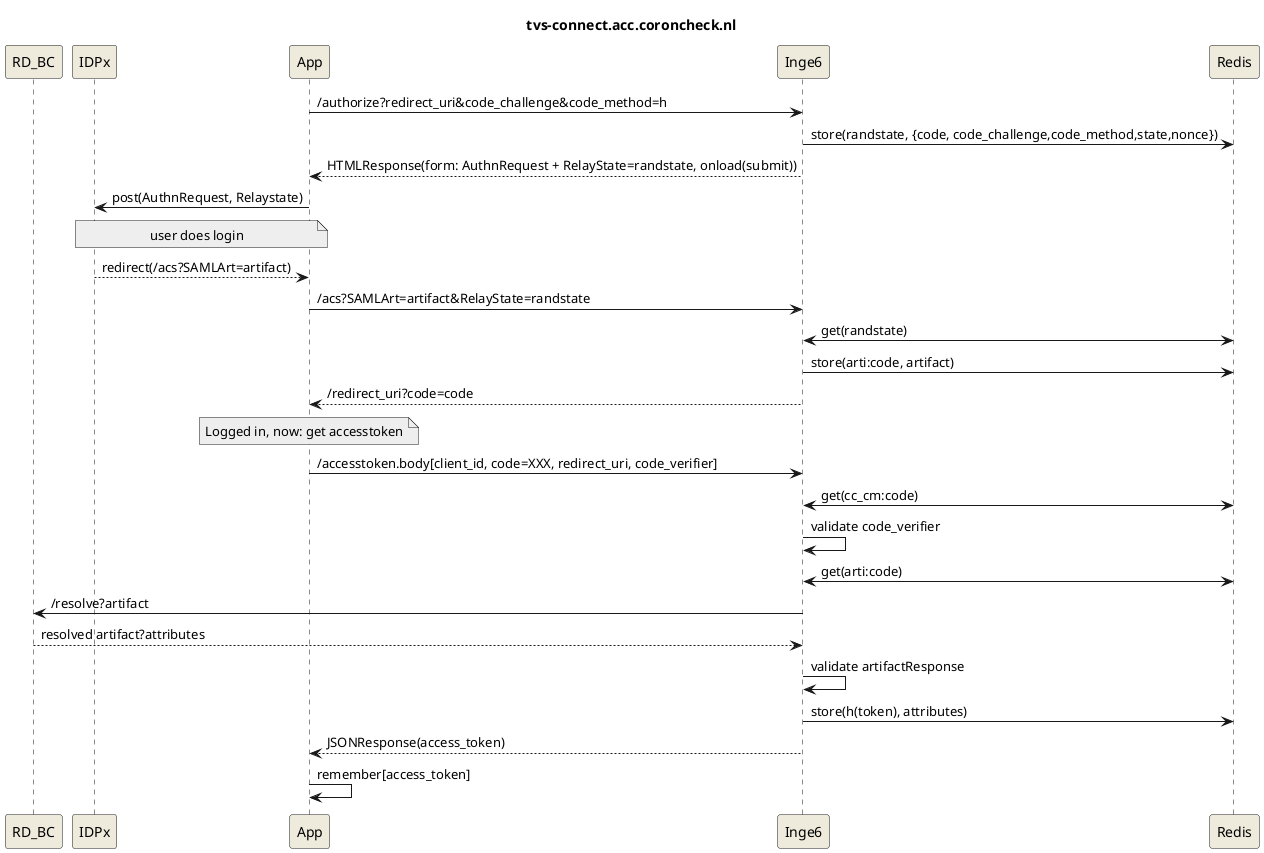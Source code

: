 @startuml
title tvs-connect.acc.coroncheck.nl

skinparam backgroundColor white
skinparam participantBackgroundColor #EEEBDC
skinparam noteBackgroundColor #EEE

participant RD_BC
participant IDPx
participant App

App->Inge6:/authorize?redirect_uri&code_challenge&code_method=h
Inge6->Redis:store(randstate, {code, code_challenge,code_method,state,nonce})
Inge6-->App:HTMLResponse(form: AuthnRequest + RelayState=randstate, onload(submit))

App->IDPx:post(AuthnRequest, Relaystate)
note over App, IDPx:user does login
IDPx-->App:redirect(/acs?SAMLArt=artifact)
App->Inge6:/acs?SAMLArt=artifact&RelayState=randstate

Inge6<->Redis:get(randstate)

Inge6->Redis:store(arti:code, artifact)
Inge6-->App:/redirect_uri?code=code

note over App: Logged in, now: get accesstoken
App->Inge6:/accesstoken.body[client_id, code=XXX, redirect_uri, code_verifier]
Redis<->Inge6:get(cc_cm:code)
Inge6->Inge6:validate code_verifier

Redis<->Inge6:get(arti:code)
Inge6->RD_BC:/resolve?artifact
Inge6<--RD_BC:resolved artifact?attributes
Inge6->Inge6:validate artifactResponse

Inge6->Redis:store(h(token), attributes)

Inge6-->App:JSONResponse(access_token)
App->App:remember[access_token]
@enduml